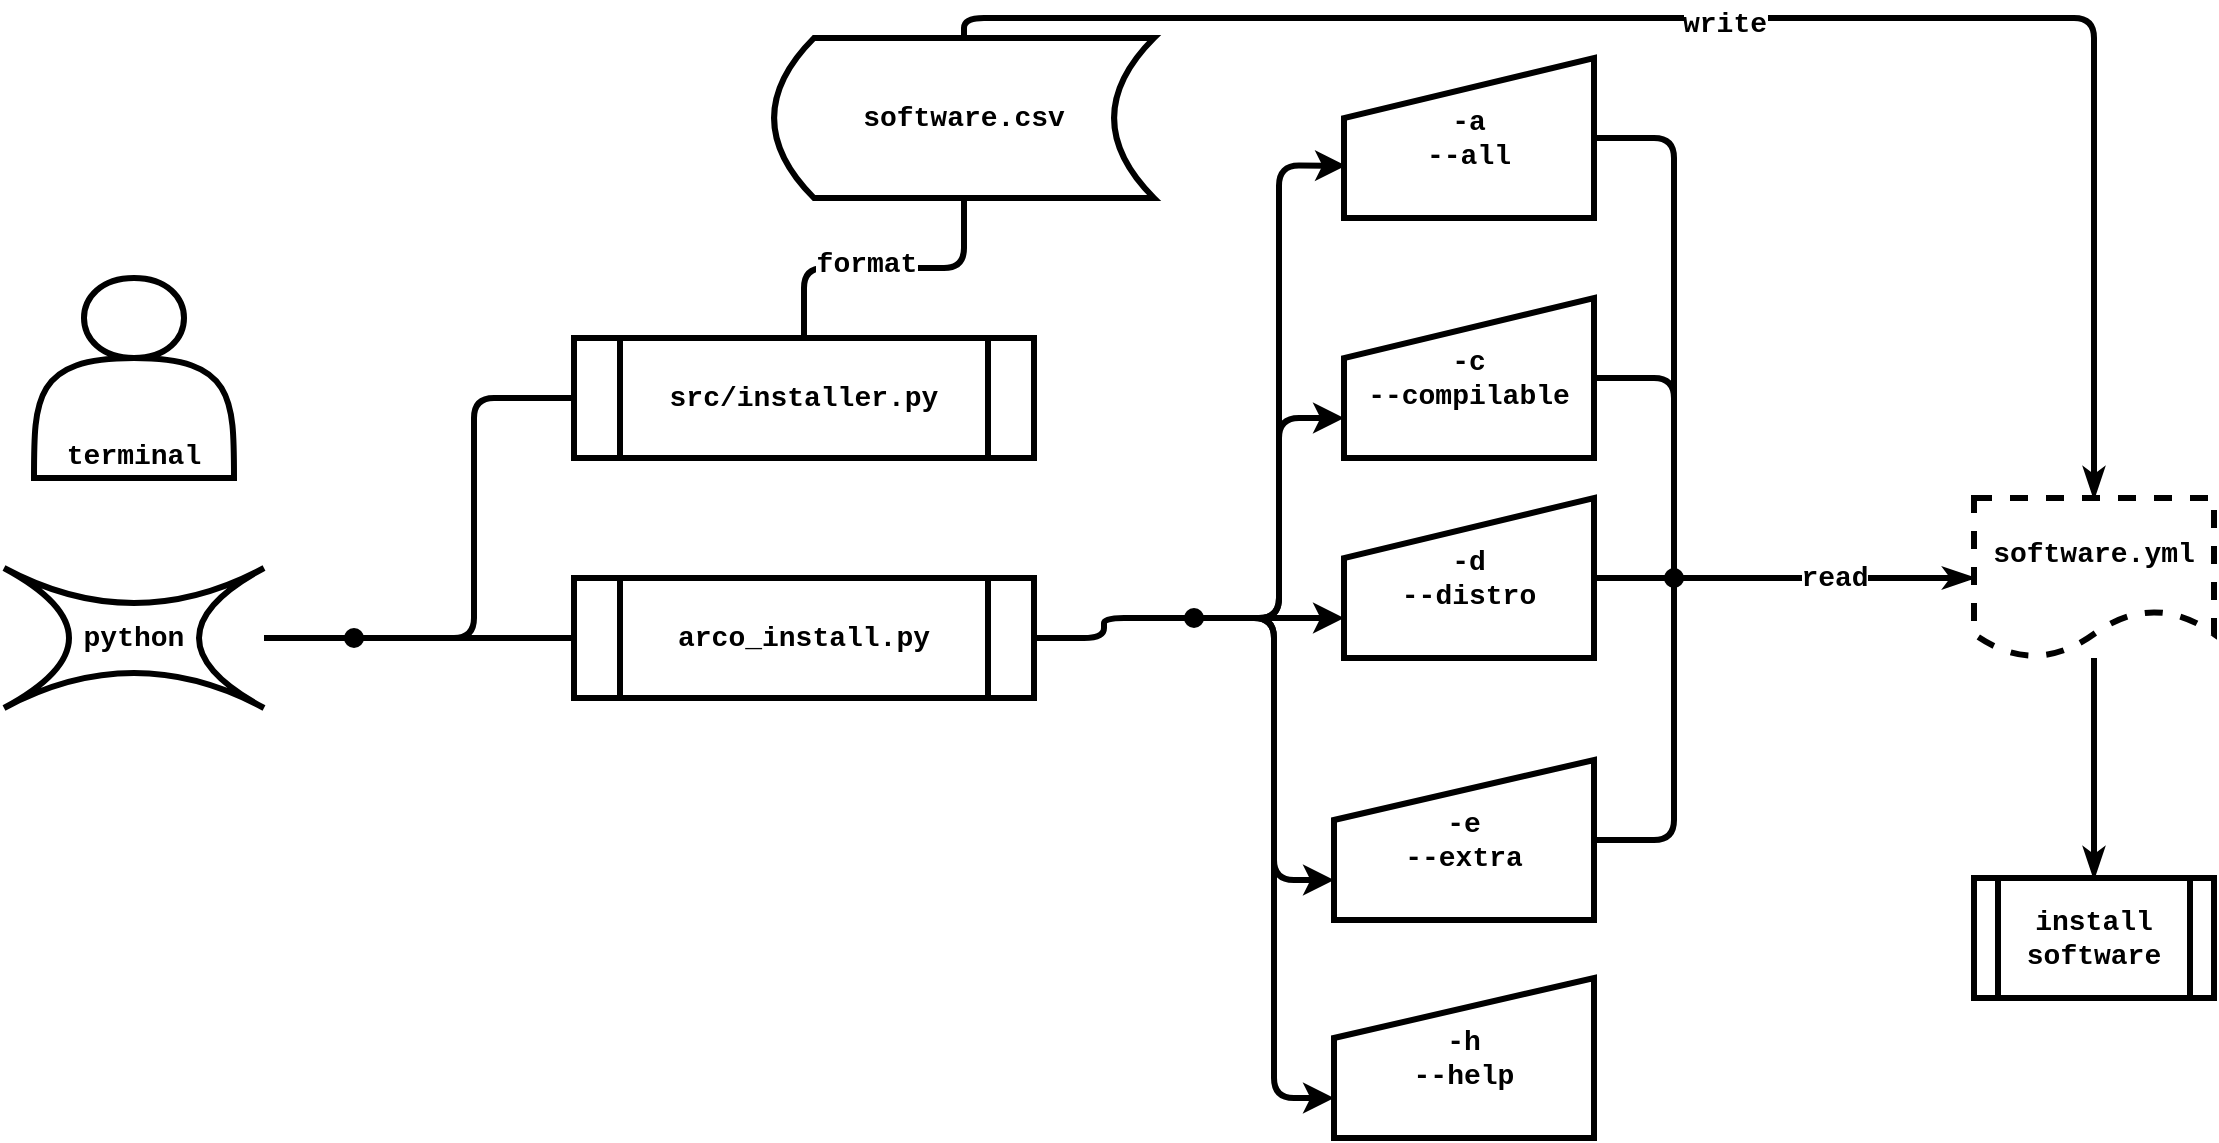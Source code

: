 <mxfile scale="1" border="20" disableSvgWarning="true"><diagram id="6C7H3yObjbz9tDbwz1cg" name="Página-1"><mxGraphModel dx="0" dy="-13" grid="1" gridSize="10" guides="1" tooltips="1" connect="1" arrows="1" fold="1" page="1" pageScale="1" pageWidth="1169" pageHeight="827" background="#FFFFFF" math="0" shadow="0"><root><mxCell id="0"/><mxCell id="1" parent="0"/><mxCell id="97" value="terminal" style="shape=actor;whiteSpace=wrap;html=1;fontFamily=Courier New;fontSize=14;rounded=0;fontStyle=1;strokeWidth=3;align=center;verticalAlign=bottom;" parent="1" vertex="1"><mxGeometry x="50" y="1010" width="100" height="100" as="geometry"/></mxCell><mxCell id="115" style="edgeStyle=orthogonalEdgeStyle;html=1;fontFamily=Courier New;fontSize=14;fontColor=default;rounded=1;fontStyle=1;strokeWidth=3;endArrow=none;endFill=0;align=center;verticalAlign=middle;" parent="1" source="98" target="114" edge="1"><mxGeometry relative="1" as="geometry"/></mxCell><mxCell id="98" value="python" style="shape=switch;whiteSpace=wrap;html=1;fontFamily=Courier New;fontSize=14;rounded=0;fontStyle=1;strokeWidth=3;align=center;verticalAlign=middle;" parent="1" vertex="1"><mxGeometry x="35" y="1155" width="130" height="70" as="geometry"/></mxCell><mxCell id="129" style="edgeStyle=orthogonalEdgeStyle;html=1;fontFamily=Courier New;fontSize=14;fontColor=default;rounded=1;fontStyle=1;strokeWidth=3;endArrow=none;endFill=0;align=center;verticalAlign=middle;" parent="1" source="99" target="120" edge="1"><mxGeometry relative="1" as="geometry"/></mxCell><mxCell id="99" value="-a&lt;br&gt;--all" style="shape=manualInput;whiteSpace=wrap;html=1;fontFamily=Courier New;fontSize=14;rounded=0;fontStyle=1;strokeWidth=3;align=center;verticalAlign=middle;" parent="1" vertex="1"><mxGeometry x="705" y="900" width="125" height="80" as="geometry"/></mxCell><mxCell id="130" style="edgeStyle=orthogonalEdgeStyle;html=1;exitX=1;exitY=0.5;exitDx=0;exitDy=0;fontFamily=Courier New;fontSize=14;fontColor=default;rounded=1;fontStyle=1;strokeWidth=3;endArrow=none;endFill=0;align=center;verticalAlign=middle;" parent="1" source="100" target="120" edge="1"><mxGeometry relative="1" as="geometry"/></mxCell><mxCell id="100" value="-c&lt;br&gt;--compilable" style="shape=manualInput;whiteSpace=wrap;html=1;fontFamily=Courier New;fontSize=14;rounded=0;fontStyle=1;strokeWidth=3;align=center;verticalAlign=middle;" parent="1" vertex="1"><mxGeometry x="705" y="1020" width="125" height="80" as="geometry"/></mxCell><mxCell id="131" style="edgeStyle=orthogonalEdgeStyle;html=1;exitX=1;exitY=0.5;exitDx=0;exitDy=0;fontFamily=Courier New;fontSize=14;fontColor=default;rounded=1;fontStyle=1;strokeWidth=3;endArrow=none;endFill=0;align=center;verticalAlign=middle;" parent="1" source="101" target="120" edge="1"><mxGeometry relative="1" as="geometry"/></mxCell><mxCell id="101" value="-d&lt;br&gt;--distro" style="shape=manualInput;whiteSpace=wrap;html=1;fontFamily=Courier New;fontSize=14;rounded=0;fontStyle=1;strokeWidth=3;align=center;verticalAlign=middle;" parent="1" vertex="1"><mxGeometry x="705" y="1120" width="125" height="80" as="geometry"/></mxCell><mxCell id="132" style="edgeStyle=orthogonalEdgeStyle;html=1;exitX=1;exitY=0.5;exitDx=0;exitDy=0;fontFamily=Courier New;fontSize=14;fontColor=default;rounded=1;fontStyle=1;strokeWidth=3;endArrow=none;endFill=0;align=center;verticalAlign=middle;" parent="1" source="102" target="120" edge="1"><mxGeometry relative="1" as="geometry"/></mxCell><mxCell id="102" value="-e&lt;br&gt;--extra" style="shape=manualInput;whiteSpace=wrap;html=1;fontFamily=Courier New;fontSize=14;rounded=0;fontStyle=1;strokeWidth=3;align=center;verticalAlign=middle;" parent="1" vertex="1"><mxGeometry x="700" y="1251" width="130" height="80" as="geometry"/></mxCell><mxCell id="103" value="-h&lt;br&gt;--help" style="shape=manualInput;whiteSpace=wrap;html=1;fontFamily=Courier New;fontSize=14;rounded=0;fontStyle=1;strokeWidth=3;align=center;verticalAlign=middle;" parent="1" vertex="1"><mxGeometry x="700" y="1360" width="130" height="80" as="geometry"/></mxCell><mxCell id="112" style="edgeStyle=orthogonalEdgeStyle;html=1;entryX=0.5;entryY=0;entryDx=0;entryDy=0;fontFamily=Courier New;fontSize=14;fontColor=default;rounded=1;fontStyle=1;strokeWidth=3;endArrow=classicThin;endFill=1;align=center;verticalAlign=middle;" parent="1" source="104" target="107" edge="1"><mxGeometry relative="1" as="geometry"/></mxCell><mxCell id="104" value="software.yml" style="shape=document;whiteSpace=wrap;html=1;boundedLbl=1;fontFamily=Courier New;fontSize=14;rounded=0;fontStyle=1;strokeWidth=3;align=center;verticalAlign=middle;dashed=1;" parent="1" vertex="1"><mxGeometry x="1020" y="1120" width="120" height="80" as="geometry"/></mxCell><mxCell id="110" style="edgeStyle=orthogonalEdgeStyle;html=1;exitX=0.5;exitY=0;exitDx=0;exitDy=0;entryX=0.5;entryY=0;entryDx=0;entryDy=0;fontFamily=Courier New;fontSize=14;fontColor=default;rounded=1;fontStyle=1;strokeWidth=3;endArrow=classicThin;endFill=1;align=center;verticalAlign=middle;" parent="1" source="105" target="104" edge="1"><mxGeometry relative="1" as="geometry"/></mxCell><mxCell id="111" value="write" style="edgeLabel;html=1;align=center;verticalAlign=middle;resizable=0;points=[];fontSize=14;fontFamily=Courier New;fontColor=default;rounded=0;fontStyle=1;" parent="110" vertex="1" connectable="0"><mxGeometry x="-0.043" y="-3" relative="1" as="geometry"><mxPoint as="offset"/></mxGeometry></mxCell><mxCell id="105" value="software.csv" style="shape=dataStorage;whiteSpace=wrap;html=1;fixedSize=1;fontFamily=Courier New;fontSize=14;rounded=0;fontStyle=1;strokeWidth=3;align=center;verticalAlign=middle;" parent="1" vertex="1"><mxGeometry x="420" y="890" width="190" height="80" as="geometry"/></mxCell><mxCell id="107" value="install software" style="shape=process;whiteSpace=wrap;html=1;backgroundOutline=1;fontFamily=Courier New;fontSize=14;rounded=0;fontStyle=1;strokeWidth=3;align=center;verticalAlign=middle;" parent="1" vertex="1"><mxGeometry x="1020" y="1310" width="120" height="60" as="geometry"/></mxCell><mxCell id="119" style="edgeStyle=orthogonalEdgeStyle;html=1;exitX=1;exitY=0.5;exitDx=0;exitDy=0;fontFamily=Courier New;fontSize=14;fontColor=default;rounded=1;fontStyle=1;strokeWidth=3;endArrow=none;endFill=0;align=center;verticalAlign=middle;" parent="1" source="108" target="118" edge="1"><mxGeometry relative="1" as="geometry"/></mxCell><mxCell id="108" value="arco_install.py" style="shape=process;whiteSpace=wrap;html=1;backgroundOutline=1;fontFamily=Courier New;fontSize=14;rounded=0;fontStyle=1;strokeWidth=3;align=center;verticalAlign=middle;" parent="1" vertex="1"><mxGeometry x="320" y="1160" width="230" height="60" as="geometry"/></mxCell><mxCell id="113" style="edgeStyle=orthogonalEdgeStyle;html=1;entryX=0.5;entryY=1;entryDx=0;entryDy=0;fontFamily=Courier New;fontSize=14;fontColor=default;rounded=1;fontStyle=1;strokeWidth=3;endArrow=none;endFill=0;align=center;verticalAlign=middle;" parent="1" source="109" target="105" edge="1"><mxGeometry relative="1" as="geometry"/></mxCell><mxCell id="123" value="format" style="edgeLabel;html=1;align=center;verticalAlign=middle;resizable=0;points=[];fontSize=14;fontFamily=Courier New;fontColor=default;rounded=0;fontStyle=1;" parent="113" vertex="1" connectable="0"><mxGeometry x="-0.13" y="2" relative="1" as="geometry"><mxPoint as="offset"/></mxGeometry></mxCell><mxCell id="109" value="src/installer.py" style="shape=process;whiteSpace=wrap;html=1;backgroundOutline=1;fontFamily=Courier New;fontSize=14;rounded=0;fontStyle=1;strokeWidth=3;align=center;verticalAlign=middle;" parent="1" vertex="1"><mxGeometry x="320" y="1040" width="230" height="60" as="geometry"/></mxCell><mxCell id="116" style="edgeStyle=orthogonalEdgeStyle;html=1;entryX=0;entryY=0.5;entryDx=0;entryDy=0;fontFamily=Courier New;fontSize=14;fontColor=default;rounded=1;fontStyle=1;strokeWidth=3;endArrow=none;endFill=0;align=center;verticalAlign=middle;" parent="1" source="114" target="109" edge="1"><mxGeometry relative="1" as="geometry"/></mxCell><mxCell id="117" style="edgeStyle=orthogonalEdgeStyle;html=1;entryX=0;entryY=0.5;entryDx=0;entryDy=0;fontFamily=Courier New;fontSize=14;fontColor=default;rounded=1;fontStyle=1;strokeWidth=3;endArrow=none;endFill=0;align=center;verticalAlign=middle;" parent="1" source="114" target="108" edge="1"><mxGeometry relative="1" as="geometry"/></mxCell><mxCell id="114" value="" style="shape=waypoint;size=6;pointerEvents=1;points=[];resizable=0;rotatable=0;perimeter=centerPerimeter;snapToPoint=1;fontFamily=Courier New;fontSize=14;rounded=0;fontStyle=1;html=1;strokeWidth=3;align=center;verticalAlign=middle;" parent="1" vertex="1"><mxGeometry x="200" y="1180" width="20" height="20" as="geometry"/></mxCell><mxCell id="124" style="edgeStyle=orthogonalEdgeStyle;html=1;entryX=0.008;entryY=0.673;entryDx=0;entryDy=0;entryPerimeter=0;fontFamily=Courier New;fontSize=14;fontColor=default;rounded=1;fontStyle=1;strokeWidth=3;endArrow=classic;endFill=1;align=center;verticalAlign=middle;" parent="1" source="118" target="99" edge="1"><mxGeometry relative="1" as="geometry"/></mxCell><mxCell id="125" style="edgeStyle=orthogonalEdgeStyle;html=1;entryX=0;entryY=0.75;entryDx=0;entryDy=0;fontFamily=Courier New;fontSize=14;fontColor=default;rounded=1;fontStyle=1;strokeWidth=3;endArrow=classic;endFill=1;align=center;verticalAlign=middle;" parent="1" source="118" target="100" edge="1"><mxGeometry relative="1" as="geometry"/></mxCell><mxCell id="126" style="edgeStyle=orthogonalEdgeStyle;html=1;entryX=0;entryY=0.75;entryDx=0;entryDy=0;fontFamily=Courier New;fontSize=14;fontColor=default;rounded=1;fontStyle=1;strokeWidth=3;endArrow=classic;endFill=1;align=center;verticalAlign=middle;" parent="1" source="118" target="101" edge="1"><mxGeometry relative="1" as="geometry"/></mxCell><mxCell id="127" style="edgeStyle=orthogonalEdgeStyle;html=1;entryX=0;entryY=0.75;entryDx=0;entryDy=0;fontFamily=Courier New;fontSize=14;fontColor=default;rounded=1;fontStyle=1;strokeWidth=3;endArrow=classic;endFill=1;align=center;verticalAlign=middle;" parent="1" source="118" target="102" edge="1"><mxGeometry relative="1" as="geometry"/></mxCell><mxCell id="128" style="edgeStyle=orthogonalEdgeStyle;html=1;entryX=0;entryY=0.75;entryDx=0;entryDy=0;fontFamily=Courier New;fontSize=14;fontColor=default;rounded=1;fontStyle=1;strokeWidth=3;endArrow=classic;endFill=1;align=center;verticalAlign=middle;" parent="1" source="118" target="103" edge="1"><mxGeometry relative="1" as="geometry"/></mxCell><mxCell id="118" value="" style="shape=waypoint;size=6;pointerEvents=1;points=[];resizable=0;rotatable=0;perimeter=centerPerimeter;snapToPoint=1;fontFamily=Courier New;fontSize=14;rounded=0;fontStyle=1;html=1;strokeWidth=3;align=center;verticalAlign=middle;" parent="1" vertex="1"><mxGeometry x="620" y="1170" width="20" height="20" as="geometry"/></mxCell><mxCell id="121" style="edgeStyle=orthogonalEdgeStyle;html=1;entryX=0;entryY=0.5;entryDx=0;entryDy=0;fontFamily=Courier New;fontSize=14;fontColor=default;rounded=1;fontStyle=1;strokeWidth=3;endArrow=classicThin;endFill=1;align=center;verticalAlign=middle;" parent="1" source="120" target="104" edge="1"><mxGeometry relative="1" as="geometry"/></mxCell><mxCell id="122" value="read" style="edgeLabel;html=1;align=center;verticalAlign=middle;resizable=0;points=[];fontSize=14;fontFamily=Courier New;fontColor=default;rounded=0;fontStyle=1;" parent="121" vertex="1" connectable="0"><mxGeometry x="-0.373" y="2" relative="1" as="geometry"><mxPoint x="33" y="2" as="offset"/></mxGeometry></mxCell><mxCell id="120" value="" style="shape=waypoint;size=6;pointerEvents=1;points=[];resizable=0;rotatable=0;perimeter=centerPerimeter;snapToPoint=1;fontFamily=Courier New;fontSize=14;rounded=0;fontStyle=1;html=1;strokeWidth=3;align=center;verticalAlign=middle;" parent="1" vertex="1"><mxGeometry x="860" y="1150" width="20" height="20" as="geometry"/></mxCell></root></mxGraphModel></diagram></mxfile>